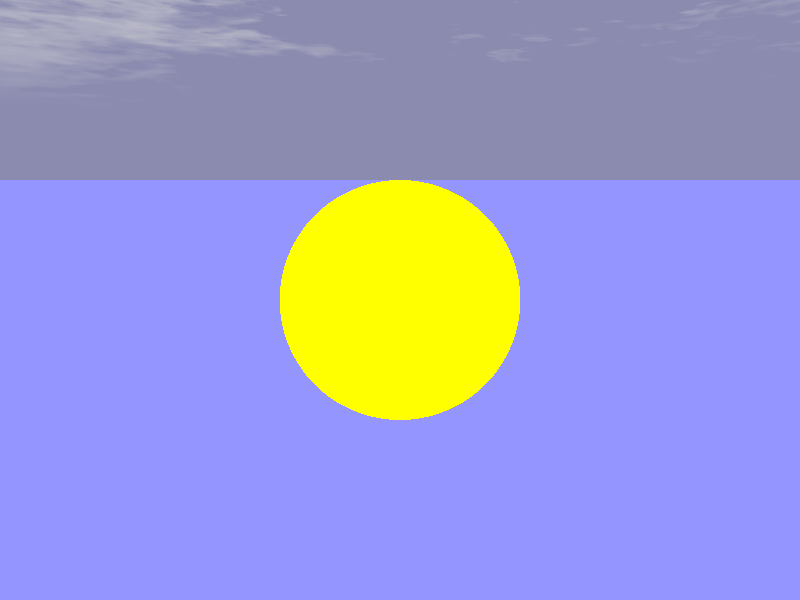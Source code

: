 
// Persistence Of Vision Ray Tracer Scene Description pov_fib
// pov_fib:    Generated by tracer.py
// tracer.py is based on http://code.activestate.com/recipes/205451/ (r1)
// For PovRAY Version: 3.7 (includes radiosity)
// Date: September 2011
// Auth: Martin Prout 
// +width 800 +height 600 for basic_scene example
#version 3.7;
global_settings{
    assumed_gamma 1.0
    radiosity{
        pretrace_start 0.04
        pretrace_end 0.01
        count 200
        recursion_limit 3
        nearest_count 10
        error_bound 0.5
    }
}

#include "colors.inc"

#include "skies.inc"

camera
{
    look_at <0, 1, 2>
    location <0, 2, -3>
}

sky_sphere
{
    S_Cloud3
}

light_source
{
    <2, 4, -3>
    color White
}

plane
{
    <0.0, 1.0, 0.0>, 0.0
    texture
    {
        pigment
        {
            color NeonBlue
        }
        finish
        {
            reflection 0.15
        }
    }
}

sphere
{
    <0, 1, 2>, 1
    texture
    {
        pigment
        {
            color Yellow
        }
    }
}

